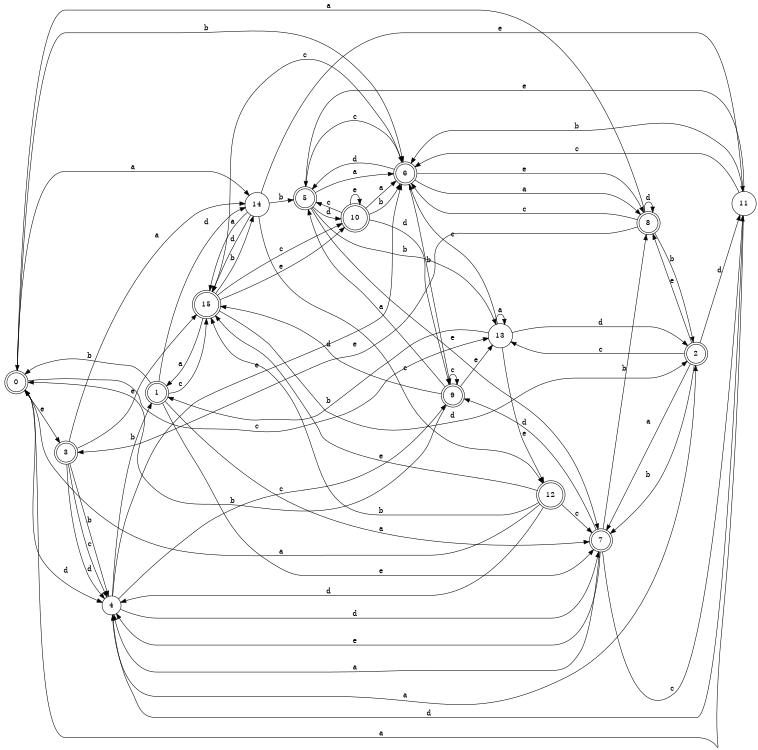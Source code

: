 digraph n13_5 {
__start0 [label="" shape="none"];

rankdir=LR;
size="8,5";

s0 [style="rounded,filled", color="black", fillcolor="white" shape="doublecircle", label="0"];
s1 [style="rounded,filled", color="black", fillcolor="white" shape="doublecircle", label="1"];
s2 [style="rounded,filled", color="black", fillcolor="white" shape="doublecircle", label="2"];
s3 [style="rounded,filled", color="black", fillcolor="white" shape="doublecircle", label="3"];
s4 [style="filled", color="black", fillcolor="white" shape="circle", label="4"];
s5 [style="rounded,filled", color="black", fillcolor="white" shape="doublecircle", label="5"];
s6 [style="rounded,filled", color="black", fillcolor="white" shape="doublecircle", label="6"];
s7 [style="rounded,filled", color="black", fillcolor="white" shape="doublecircle", label="7"];
s8 [style="rounded,filled", color="black", fillcolor="white" shape="doublecircle", label="8"];
s9 [style="rounded,filled", color="black", fillcolor="white" shape="doublecircle", label="9"];
s10 [style="rounded,filled", color="black", fillcolor="white" shape="doublecircle", label="10"];
s11 [style="filled", color="black", fillcolor="white" shape="circle", label="11"];
s12 [style="rounded,filled", color="black", fillcolor="white" shape="doublecircle", label="12"];
s13 [style="filled", color="black", fillcolor="white" shape="circle", label="13"];
s14 [style="filled", color="black", fillcolor="white" shape="circle", label="14"];
s15 [style="rounded,filled", color="black", fillcolor="white" shape="doublecircle", label="15"];
s0 -> s14 [label="a"];
s0 -> s6 [label="b"];
s0 -> s13 [label="c"];
s0 -> s4 [label="d"];
s0 -> s3 [label="e"];
s1 -> s7 [label="a"];
s1 -> s0 [label="b"];
s1 -> s15 [label="c"];
s1 -> s14 [label="d"];
s1 -> s7 [label="e"];
s2 -> s7 [label="a"];
s2 -> s7 [label="b"];
s2 -> s13 [label="c"];
s2 -> s11 [label="d"];
s2 -> s8 [label="e"];
s3 -> s14 [label="a"];
s3 -> s4 [label="b"];
s3 -> s4 [label="c"];
s3 -> s4 [label="d"];
s3 -> s15 [label="e"];
s4 -> s2 [label="a"];
s4 -> s1 [label="b"];
s4 -> s9 [label="c"];
s4 -> s7 [label="d"];
s4 -> s6 [label="e"];
s5 -> s6 [label="a"];
s5 -> s13 [label="b"];
s5 -> s6 [label="c"];
s5 -> s10 [label="d"];
s5 -> s7 [label="e"];
s6 -> s8 [label="a"];
s6 -> s9 [label="b"];
s6 -> s15 [label="c"];
s6 -> s5 [label="d"];
s6 -> s8 [label="e"];
s7 -> s4 [label="a"];
s7 -> s8 [label="b"];
s7 -> s11 [label="c"];
s7 -> s9 [label="d"];
s7 -> s4 [label="e"];
s8 -> s0 [label="a"];
s8 -> s2 [label="b"];
s8 -> s6 [label="c"];
s8 -> s8 [label="d"];
s8 -> s3 [label="e"];
s9 -> s5 [label="a"];
s9 -> s0 [label="b"];
s9 -> s9 [label="c"];
s9 -> s15 [label="d"];
s9 -> s13 [label="e"];
s10 -> s6 [label="a"];
s10 -> s6 [label="b"];
s10 -> s5 [label="c"];
s10 -> s9 [label="d"];
s10 -> s10 [label="e"];
s11 -> s0 [label="a"];
s11 -> s6 [label="b"];
s11 -> s6 [label="c"];
s11 -> s4 [label="d"];
s11 -> s5 [label="e"];
s12 -> s0 [label="a"];
s12 -> s15 [label="b"];
s12 -> s7 [label="c"];
s12 -> s4 [label="d"];
s12 -> s15 [label="e"];
s13 -> s13 [label="a"];
s13 -> s1 [label="b"];
s13 -> s6 [label="c"];
s13 -> s2 [label="d"];
s13 -> s12 [label="e"];
s14 -> s15 [label="a"];
s14 -> s5 [label="b"];
s14 -> s12 [label="c"];
s14 -> s15 [label="d"];
s14 -> s11 [label="e"];
s15 -> s1 [label="a"];
s15 -> s14 [label="b"];
s15 -> s10 [label="c"];
s15 -> s2 [label="d"];
s15 -> s10 [label="e"];

}
